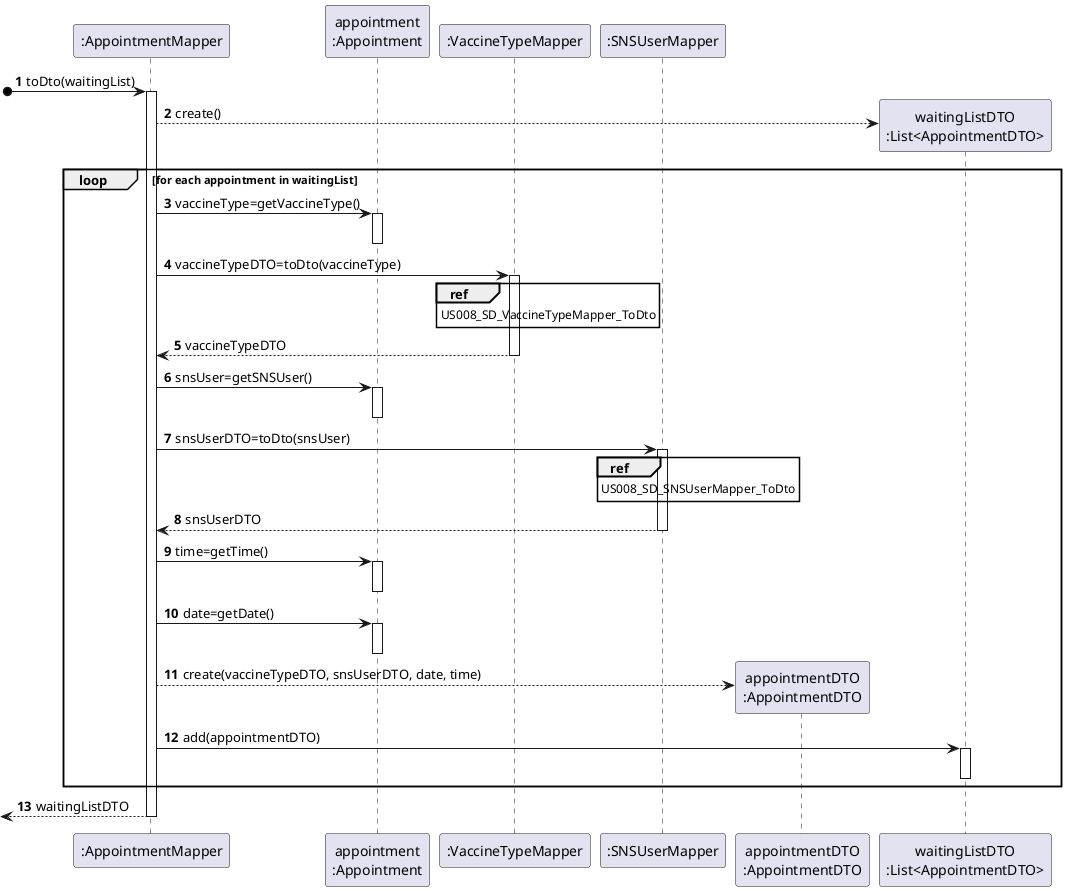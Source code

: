 @startuml
autonumber
participant ":AppointmentMapper" as appointmentMapper
participant "appointment\n:Appointment" as appointment
participant ":VaccineTypeMapper" as vaccineTypeMapper
participant ":SNSUserMapper" as snsUserMapper
participant "appointmentDTO\n:AppointmentDTO" as appointmentDTO
participant "waitingListDTO\n:List<AppointmentDTO>" as waitingListDTO


[o-> appointmentMapper : toDto(waitingList)
activate appointmentMapper

appointmentMapper --> waitingListDTO ** : create()

loop for each appointment in waitingList

appointmentMapper -> appointment : vaccineType=getVaccineType()
activate appointment
deactivate appointment

appointmentMapper -> vaccineTypeMapper : vaccineTypeDTO=toDto(vaccineType)
activate vaccineTypeMapper
ref over vaccineTypeMapper [[US008_SD_VaccineTypeMapper_ToDto.puml]] : US008_SD_VaccineTypeMapper_ToDto
vaccineTypeMapper --> appointmentMapper : vaccineTypeDTO
deactivate vaccineTypeMapper

appointmentMapper -> appointment : snsUser=getSNSUser()
activate appointment
deactivate appointment

appointmentMapper -> snsUserMapper : snsUserDTO=toDto(snsUser)
activate snsUserMapper
ref over snsUserMapper [[US008_SD_SNSUserMapper_ToDto.puml]] : US008_SD_SNSUserMapper_ToDto
snsUserMapper --> appointmentMapper : snsUserDTO
deactivate snsUserMapper

appointmentMapper -> appointment : time=getTime()
activate appointment
deactivate appointment

appointmentMapper -> appointment : date=getDate()
activate appointment
deactivate appointment

appointmentMapper --> appointmentDTO ** : create(vaccineTypeDTO, snsUserDTO, date, time)

appointmentMapper -> waitingListDTO : add(appointmentDTO)
activate waitingListDTO
deactivate waitingListDTO

end

<-- appointmentMapper : waitingListDTO
deactivate appointmentMapper
@enduml